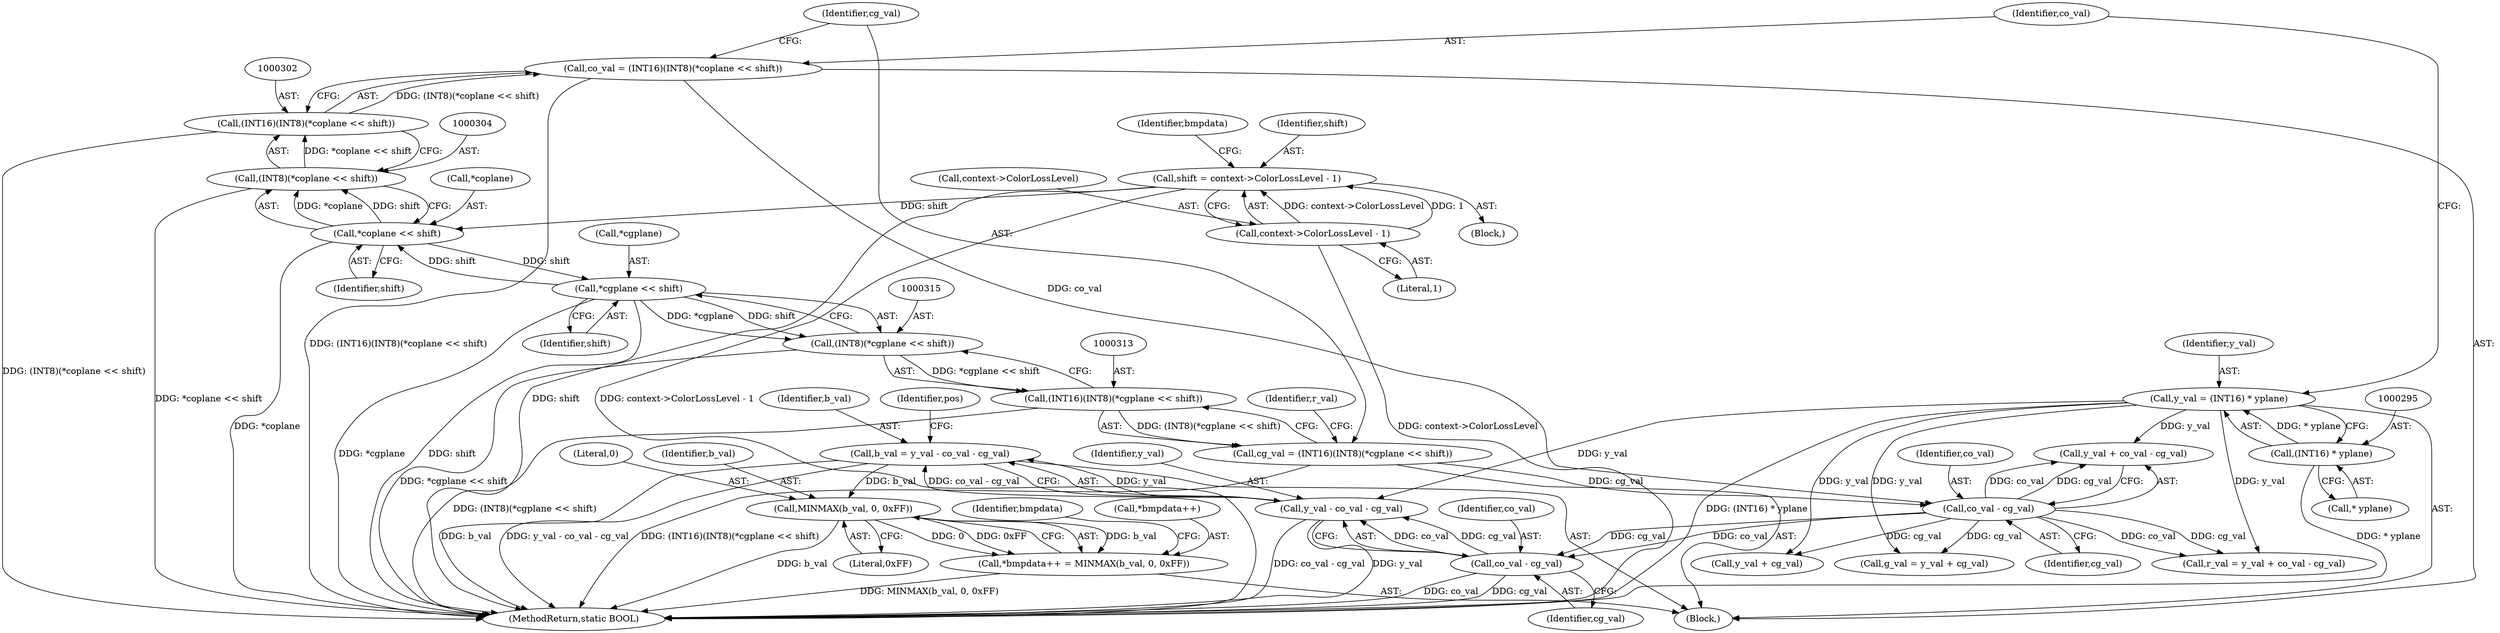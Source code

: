 digraph "0_FreeRDP_d1112c279bd1a327e8e4d0b5f371458bf2579659@integer" {
"1000335" [label="(Call,b_val = y_val - co_val - cg_val)"];
"1000337" [label="(Call,y_val - co_val - cg_val)"];
"1000292" [label="(Call,y_val = (INT16) * yplane)"];
"1000294" [label="(Call,(INT16) * yplane)"];
"1000339" [label="(Call,co_val - cg_val)"];
"1000325" [label="(Call,co_val - cg_val)"];
"1000299" [label="(Call,co_val = (INT16)(INT8)(*coplane << shift))"];
"1000301" [label="(Call,(INT16)(INT8)(*coplane << shift))"];
"1000303" [label="(Call,(INT8)(*coplane << shift))"];
"1000305" [label="(Call,*coplane << shift)"];
"1000316" [label="(Call,*cgplane << shift)"];
"1000132" [label="(Call,shift = context->ColorLossLevel - 1)"];
"1000134" [label="(Call,context->ColorLossLevel - 1)"];
"1000310" [label="(Call,cg_val = (INT16)(INT8)(*cgplane << shift))"];
"1000312" [label="(Call,(INT16)(INT8)(*cgplane << shift))"];
"1000314" [label="(Call,(INT8)(*cgplane << shift))"];
"1000359" [label="(Call,MINMAX(b_val, 0, 0xFF))"];
"1000355" [label="(Call,*bmpdata++ = MINMAX(b_val, 0, 0xFF))"];
"1000337" [label="(Call,y_val - co_val - cg_val)"];
"1000327" [label="(Identifier,cg_val)"];
"1000336" [label="(Identifier,b_val)"];
"1000321" [label="(Call,r_val = y_val + co_val - cg_val)"];
"1000296" [label="(Call,* yplane)"];
"1000294" [label="(Call,(INT16) * yplane)"];
"1000138" [label="(Literal,1)"];
"1000140" [label="(Identifier,bmpdata)"];
"1000323" [label="(Call,y_val + co_val - cg_val)"];
"1000314" [label="(Call,(INT8)(*cgplane << shift))"];
"1000110" [label="(Block,)"];
"1000316" [label="(Call,*cgplane << shift)"];
"1000319" [label="(Identifier,shift)"];
"1000325" [label="(Call,co_val - cg_val)"];
"1000312" [label="(Call,(INT16)(INT8)(*cgplane << shift))"];
"1000359" [label="(Call,MINMAX(b_val, 0, 0xFF))"];
"1000300" [label="(Identifier,co_val)"];
"1000135" [label="(Call,context->ColorLossLevel)"];
"1000301" [label="(Call,(INT16)(INT8)(*coplane << shift))"];
"1000308" [label="(Identifier,shift)"];
"1000411" [label="(MethodReturn,static BOOL)"];
"1000317" [label="(Call,*cgplane)"];
"1000311" [label="(Identifier,cg_val)"];
"1000355" [label="(Call,*bmpdata++ = MINMAX(b_val, 0, 0xFF))"];
"1000356" [label="(Call,*bmpdata++)"];
"1000331" [label="(Call,y_val + cg_val)"];
"1000310" [label="(Call,cg_val = (INT16)(INT8)(*cgplane << shift))"];
"1000290" [label="(Block,)"];
"1000133" [label="(Identifier,shift)"];
"1000134" [label="(Call,context->ColorLossLevel - 1)"];
"1000366" [label="(Identifier,bmpdata)"];
"1000339" [label="(Call,co_val - cg_val)"];
"1000340" [label="(Identifier,co_val)"];
"1000305" [label="(Call,*coplane << shift)"];
"1000326" [label="(Identifier,co_val)"];
"1000292" [label="(Call,y_val = (INT16) * yplane)"];
"1000345" [label="(Identifier,pos)"];
"1000341" [label="(Identifier,cg_val)"];
"1000303" [label="(Call,(INT8)(*coplane << shift))"];
"1000329" [label="(Call,g_val = y_val + cg_val)"];
"1000306" [label="(Call,*coplane)"];
"1000132" [label="(Call,shift = context->ColorLossLevel - 1)"];
"1000360" [label="(Identifier,b_val)"];
"1000322" [label="(Identifier,r_val)"];
"1000338" [label="(Identifier,y_val)"];
"1000335" [label="(Call,b_val = y_val - co_val - cg_val)"];
"1000299" [label="(Call,co_val = (INT16)(INT8)(*coplane << shift))"];
"1000361" [label="(Literal,0)"];
"1000362" [label="(Literal,0xFF)"];
"1000293" [label="(Identifier,y_val)"];
"1000335" -> "1000290"  [label="AST: "];
"1000335" -> "1000337"  [label="CFG: "];
"1000336" -> "1000335"  [label="AST: "];
"1000337" -> "1000335"  [label="AST: "];
"1000345" -> "1000335"  [label="CFG: "];
"1000335" -> "1000411"  [label="DDG: b_val"];
"1000335" -> "1000411"  [label="DDG: y_val - co_val - cg_val"];
"1000337" -> "1000335"  [label="DDG: y_val"];
"1000337" -> "1000335"  [label="DDG: co_val - cg_val"];
"1000335" -> "1000359"  [label="DDG: b_val"];
"1000337" -> "1000339"  [label="CFG: "];
"1000338" -> "1000337"  [label="AST: "];
"1000339" -> "1000337"  [label="AST: "];
"1000337" -> "1000411"  [label="DDG: co_val - cg_val"];
"1000337" -> "1000411"  [label="DDG: y_val"];
"1000292" -> "1000337"  [label="DDG: y_val"];
"1000339" -> "1000337"  [label="DDG: co_val"];
"1000339" -> "1000337"  [label="DDG: cg_val"];
"1000292" -> "1000290"  [label="AST: "];
"1000292" -> "1000294"  [label="CFG: "];
"1000293" -> "1000292"  [label="AST: "];
"1000294" -> "1000292"  [label="AST: "];
"1000300" -> "1000292"  [label="CFG: "];
"1000292" -> "1000411"  [label="DDG: (INT16) * yplane"];
"1000294" -> "1000292"  [label="DDG: * yplane"];
"1000292" -> "1000321"  [label="DDG: y_val"];
"1000292" -> "1000323"  [label="DDG: y_val"];
"1000292" -> "1000329"  [label="DDG: y_val"];
"1000292" -> "1000331"  [label="DDG: y_val"];
"1000294" -> "1000296"  [label="CFG: "];
"1000295" -> "1000294"  [label="AST: "];
"1000296" -> "1000294"  [label="AST: "];
"1000294" -> "1000411"  [label="DDG: * yplane"];
"1000339" -> "1000341"  [label="CFG: "];
"1000340" -> "1000339"  [label="AST: "];
"1000341" -> "1000339"  [label="AST: "];
"1000339" -> "1000411"  [label="DDG: co_val"];
"1000339" -> "1000411"  [label="DDG: cg_val"];
"1000325" -> "1000339"  [label="DDG: co_val"];
"1000325" -> "1000339"  [label="DDG: cg_val"];
"1000325" -> "1000323"  [label="AST: "];
"1000325" -> "1000327"  [label="CFG: "];
"1000326" -> "1000325"  [label="AST: "];
"1000327" -> "1000325"  [label="AST: "];
"1000323" -> "1000325"  [label="CFG: "];
"1000325" -> "1000321"  [label="DDG: co_val"];
"1000325" -> "1000321"  [label="DDG: cg_val"];
"1000325" -> "1000323"  [label="DDG: co_val"];
"1000325" -> "1000323"  [label="DDG: cg_val"];
"1000299" -> "1000325"  [label="DDG: co_val"];
"1000310" -> "1000325"  [label="DDG: cg_val"];
"1000325" -> "1000329"  [label="DDG: cg_val"];
"1000325" -> "1000331"  [label="DDG: cg_val"];
"1000299" -> "1000290"  [label="AST: "];
"1000299" -> "1000301"  [label="CFG: "];
"1000300" -> "1000299"  [label="AST: "];
"1000301" -> "1000299"  [label="AST: "];
"1000311" -> "1000299"  [label="CFG: "];
"1000299" -> "1000411"  [label="DDG: (INT16)(INT8)(*coplane << shift)"];
"1000301" -> "1000299"  [label="DDG: (INT8)(*coplane << shift)"];
"1000301" -> "1000303"  [label="CFG: "];
"1000302" -> "1000301"  [label="AST: "];
"1000303" -> "1000301"  [label="AST: "];
"1000301" -> "1000411"  [label="DDG: (INT8)(*coplane << shift)"];
"1000303" -> "1000301"  [label="DDG: *coplane << shift"];
"1000303" -> "1000305"  [label="CFG: "];
"1000304" -> "1000303"  [label="AST: "];
"1000305" -> "1000303"  [label="AST: "];
"1000303" -> "1000411"  [label="DDG: *coplane << shift"];
"1000305" -> "1000303"  [label="DDG: *coplane"];
"1000305" -> "1000303"  [label="DDG: shift"];
"1000305" -> "1000308"  [label="CFG: "];
"1000306" -> "1000305"  [label="AST: "];
"1000308" -> "1000305"  [label="AST: "];
"1000305" -> "1000411"  [label="DDG: *coplane"];
"1000316" -> "1000305"  [label="DDG: shift"];
"1000132" -> "1000305"  [label="DDG: shift"];
"1000305" -> "1000316"  [label="DDG: shift"];
"1000316" -> "1000314"  [label="AST: "];
"1000316" -> "1000319"  [label="CFG: "];
"1000317" -> "1000316"  [label="AST: "];
"1000319" -> "1000316"  [label="AST: "];
"1000314" -> "1000316"  [label="CFG: "];
"1000316" -> "1000411"  [label="DDG: shift"];
"1000316" -> "1000411"  [label="DDG: *cgplane"];
"1000316" -> "1000314"  [label="DDG: *cgplane"];
"1000316" -> "1000314"  [label="DDG: shift"];
"1000132" -> "1000110"  [label="AST: "];
"1000132" -> "1000134"  [label="CFG: "];
"1000133" -> "1000132"  [label="AST: "];
"1000134" -> "1000132"  [label="AST: "];
"1000140" -> "1000132"  [label="CFG: "];
"1000132" -> "1000411"  [label="DDG: shift"];
"1000132" -> "1000411"  [label="DDG: context->ColorLossLevel - 1"];
"1000134" -> "1000132"  [label="DDG: context->ColorLossLevel"];
"1000134" -> "1000132"  [label="DDG: 1"];
"1000134" -> "1000138"  [label="CFG: "];
"1000135" -> "1000134"  [label="AST: "];
"1000138" -> "1000134"  [label="AST: "];
"1000134" -> "1000411"  [label="DDG: context->ColorLossLevel"];
"1000310" -> "1000290"  [label="AST: "];
"1000310" -> "1000312"  [label="CFG: "];
"1000311" -> "1000310"  [label="AST: "];
"1000312" -> "1000310"  [label="AST: "];
"1000322" -> "1000310"  [label="CFG: "];
"1000310" -> "1000411"  [label="DDG: (INT16)(INT8)(*cgplane << shift)"];
"1000312" -> "1000310"  [label="DDG: (INT8)(*cgplane << shift)"];
"1000312" -> "1000314"  [label="CFG: "];
"1000313" -> "1000312"  [label="AST: "];
"1000314" -> "1000312"  [label="AST: "];
"1000312" -> "1000411"  [label="DDG: (INT8)(*cgplane << shift)"];
"1000314" -> "1000312"  [label="DDG: *cgplane << shift"];
"1000315" -> "1000314"  [label="AST: "];
"1000314" -> "1000411"  [label="DDG: *cgplane << shift"];
"1000359" -> "1000355"  [label="AST: "];
"1000359" -> "1000362"  [label="CFG: "];
"1000360" -> "1000359"  [label="AST: "];
"1000361" -> "1000359"  [label="AST: "];
"1000362" -> "1000359"  [label="AST: "];
"1000355" -> "1000359"  [label="CFG: "];
"1000359" -> "1000411"  [label="DDG: b_val"];
"1000359" -> "1000355"  [label="DDG: b_val"];
"1000359" -> "1000355"  [label="DDG: 0"];
"1000359" -> "1000355"  [label="DDG: 0xFF"];
"1000355" -> "1000290"  [label="AST: "];
"1000356" -> "1000355"  [label="AST: "];
"1000366" -> "1000355"  [label="CFG: "];
"1000355" -> "1000411"  [label="DDG: MINMAX(b_val, 0, 0xFF)"];
}
